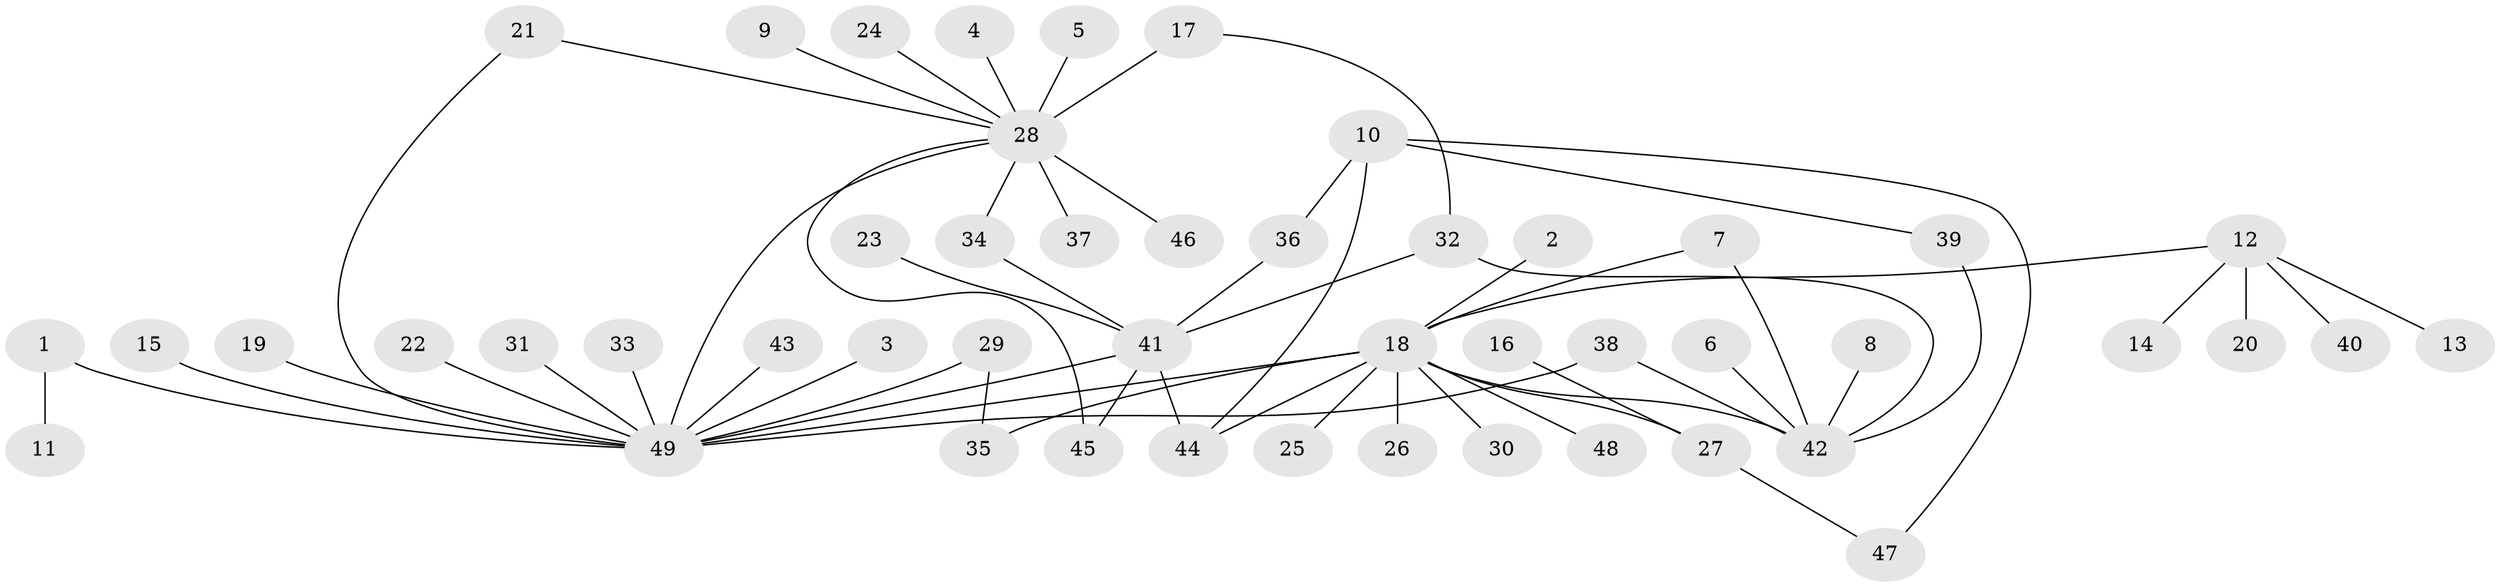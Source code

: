 // original degree distribution, {2: 0.30864197530864196, 16: 0.024691358024691357, 14: 0.012345679012345678, 1: 0.5061728395061729, 6: 0.012345679012345678, 9: 0.024691358024691357, 4: 0.04938271604938271, 3: 0.04938271604938271, 5: 0.012345679012345678}
// Generated by graph-tools (version 1.1) at 2025/36/03/04/25 23:36:55]
// undirected, 49 vertices, 60 edges
graph export_dot {
  node [color=gray90,style=filled];
  1;
  2;
  3;
  4;
  5;
  6;
  7;
  8;
  9;
  10;
  11;
  12;
  13;
  14;
  15;
  16;
  17;
  18;
  19;
  20;
  21;
  22;
  23;
  24;
  25;
  26;
  27;
  28;
  29;
  30;
  31;
  32;
  33;
  34;
  35;
  36;
  37;
  38;
  39;
  40;
  41;
  42;
  43;
  44;
  45;
  46;
  47;
  48;
  49;
  1 -- 11 [weight=1.0];
  1 -- 49 [weight=1.0];
  2 -- 18 [weight=1.0];
  3 -- 49 [weight=1.0];
  4 -- 28 [weight=1.0];
  5 -- 28 [weight=1.0];
  6 -- 42 [weight=1.0];
  7 -- 18 [weight=1.0];
  7 -- 42 [weight=1.0];
  8 -- 42 [weight=1.0];
  9 -- 28 [weight=1.0];
  10 -- 36 [weight=1.0];
  10 -- 39 [weight=1.0];
  10 -- 44 [weight=1.0];
  10 -- 47 [weight=1.0];
  12 -- 13 [weight=1.0];
  12 -- 14 [weight=1.0];
  12 -- 18 [weight=1.0];
  12 -- 20 [weight=1.0];
  12 -- 40 [weight=1.0];
  15 -- 49 [weight=1.0];
  16 -- 27 [weight=1.0];
  17 -- 28 [weight=3.0];
  17 -- 32 [weight=1.0];
  18 -- 25 [weight=1.0];
  18 -- 26 [weight=1.0];
  18 -- 27 [weight=1.0];
  18 -- 30 [weight=1.0];
  18 -- 35 [weight=1.0];
  18 -- 42 [weight=1.0];
  18 -- 44 [weight=1.0];
  18 -- 48 [weight=1.0];
  18 -- 49 [weight=1.0];
  19 -- 49 [weight=1.0];
  21 -- 28 [weight=1.0];
  21 -- 49 [weight=1.0];
  22 -- 49 [weight=1.0];
  23 -- 41 [weight=1.0];
  24 -- 28 [weight=1.0];
  27 -- 47 [weight=1.0];
  28 -- 34 [weight=1.0];
  28 -- 37 [weight=2.0];
  28 -- 45 [weight=1.0];
  28 -- 46 [weight=1.0];
  28 -- 49 [weight=1.0];
  29 -- 35 [weight=1.0];
  29 -- 49 [weight=1.0];
  31 -- 49 [weight=1.0];
  32 -- 41 [weight=1.0];
  32 -- 42 [weight=1.0];
  33 -- 49 [weight=1.0];
  34 -- 41 [weight=1.0];
  36 -- 41 [weight=1.0];
  38 -- 42 [weight=1.0];
  38 -- 49 [weight=1.0];
  39 -- 42 [weight=1.0];
  41 -- 44 [weight=1.0];
  41 -- 45 [weight=1.0];
  41 -- 49 [weight=1.0];
  43 -- 49 [weight=1.0];
}
